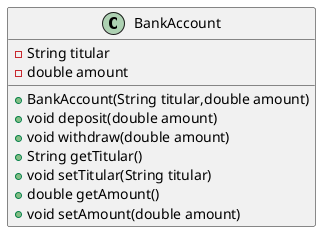 @startuml
class BankAccount {
-String titular
-double amount
+BankAccount(String titular,double amount)
+void deposit(double amount)
+void withdraw(double amount)
+String getTitular()
+void setTitular(String titular)
+double getAmount()
+void setAmount(double amount)
}
@enduml